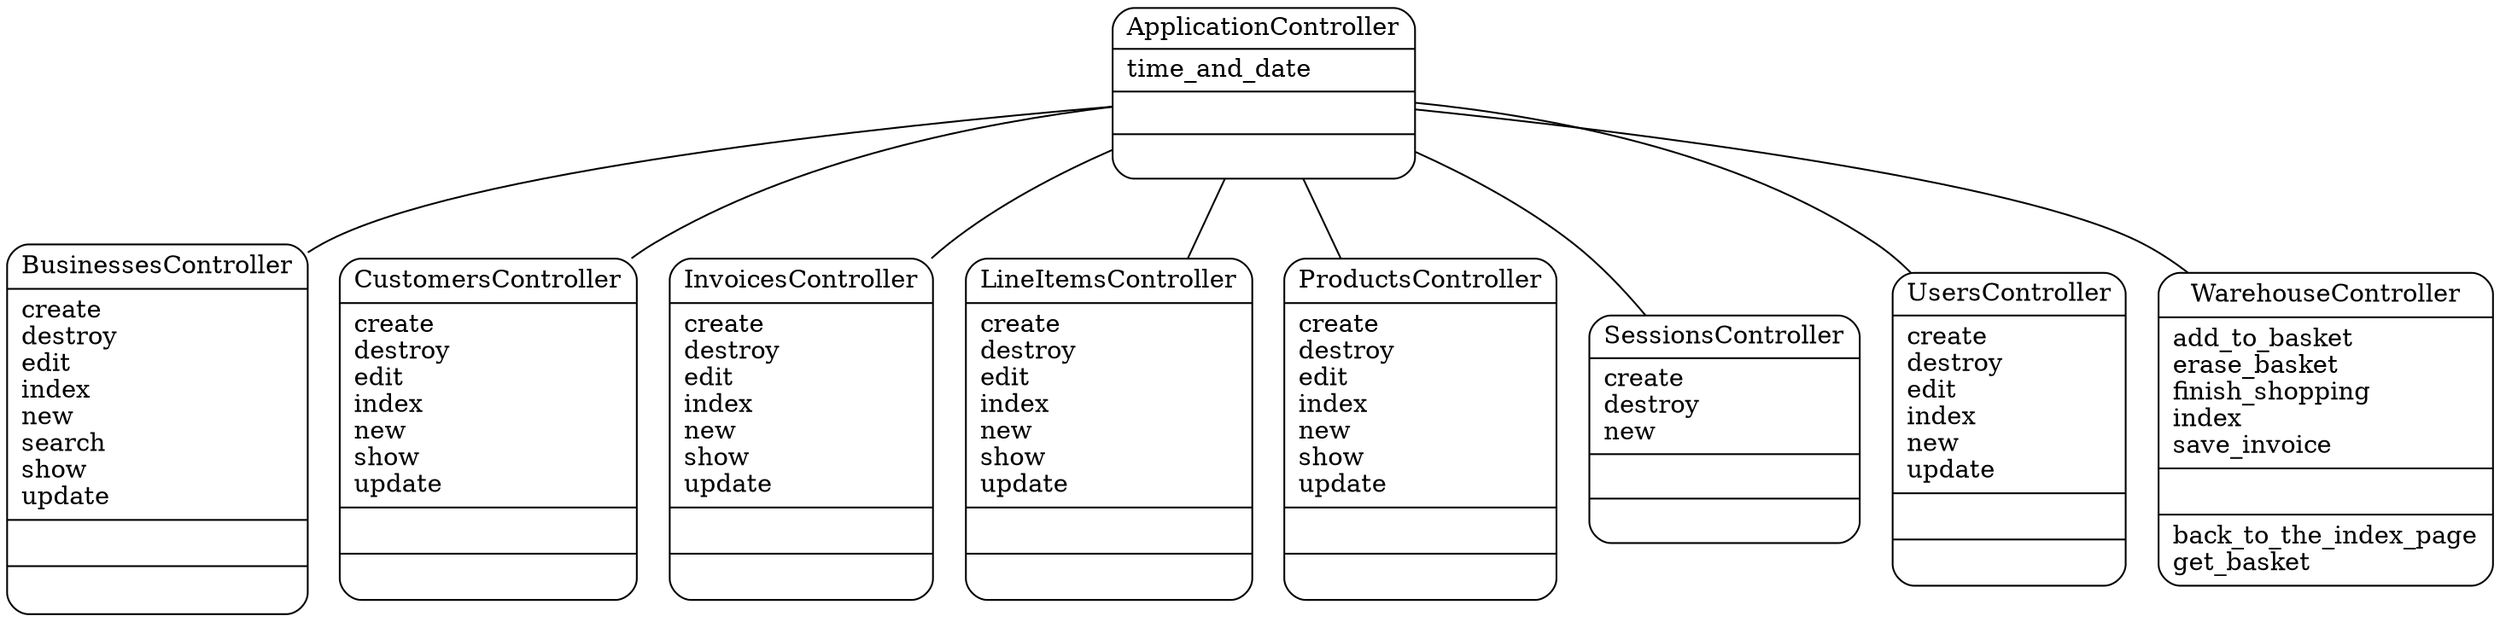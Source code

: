 digraph controllers_diagram {
	graph [overlap=false, splines=true];
	node [label="\N"];
	graph [bb="0,0,1146,340"];
	BusinessesController [label="{BusinessesController|create\ldestroy\ledit\lindex\lnew\lsearch\lshow\lupdate\l|\l|\l}", shape=Mrecord, pos="67,104", width="1.86", height="2.89"];
	CustomersController [label="{CustomersController|create\ldestroy\ledit\lindex\lnew\lshow\lupdate\l|\l|\l}", shape=Mrecord, pos="218,104", width="1.83", height="2.67"];
	InvoicesController [label="{InvoicesController|create\ldestroy\ledit\lindex\lnew\lshow\lupdate\l|\l|\l}", shape=Mrecord, pos="362,104", width="1.67", height="2.67"];
	LineItemsController [label="{LineItemsController|create\ldestroy\ledit\lindex\lnew\lshow\lupdate\l|\l|\l}", shape=Mrecord, pos="505,104", width="1.81", height="2.67"];
	ProductsController [label="{ProductsController|create\ldestroy\ledit\lindex\lnew\lshow\lupdate\l|\l|\l}", shape=Mrecord, pos="649,104", width="1.69", height="2.67"];
	SessionsController [label="{SessionsController|create\ldestroy\lnew\l|\l|\l}", shape=Mrecord, pos="789,104", width="1.69", height="1.78"];
	UsersController [label="{UsersController|create\ldestroy\ledit\lindex\lnew\lupdate\l|\l|\l}", shape=Mrecord, pos="920,104", width="1.44", height="2.44"];
	WarehouseController [label="{WarehouseController|add_to_basket\lerase_basket\lfinish_shopping\lindex\lsave_invoice\l|\l|back_to_the_index_page\lget_basket\l\
}", shape=Mrecord, pos="1068,104", width="2.17", height="2.44"];
	ApplicationController [label="{ApplicationController|time_and_date\l|\l|\l}", shape=Mrecord, pos="577,292", width="1.94", height="1.33"];
	ApplicationController -> BusinessesController [arrowhead=none, arrowtail=onormal, pos="s,507,244 498,241 348,191 275,291 135,208"];
	ApplicationController -> CustomersController [arrowhead=none, arrowtail=onormal, pos="s,507,244 497,240 412,210 366,260 285,208 281,206 278,203 275,200"];
	ApplicationController -> InvoicesController [arrowhead=none, arrowtail=onormal, pos="s,507,244 498,239 469,226 451,232 423,208 420,206 418,203 415,200"];
	ApplicationController -> LineItemsController [arrowhead=none, arrowtail=onormal, pos="s,558,244 554,234 550,224 546,211 542,200"];
	ApplicationController -> ProductsController [arrowhead=none, arrowtail=onormal, pos="s,596,244 600,234 604,224 608,211 612,200"];
	ApplicationController -> SessionsController [arrowhead=none, arrowtail=onormal, pos="s,647,244 656,239 684,226 701,232 728,208 740,197 751,183 759,168"];
	ApplicationController -> UsersController [arrowhead=none, arrowtail=onormal, pos="s,647,244 657,240 742,210 790,264 868,208 874,204 879,198 884,192"];
	ApplicationController -> WarehouseController [arrowhead=none, arrowtail=onormal, pos="s,647,244 657,241 793,195 859,281 990,208 998,204 1005,198 1011,192"];
}
